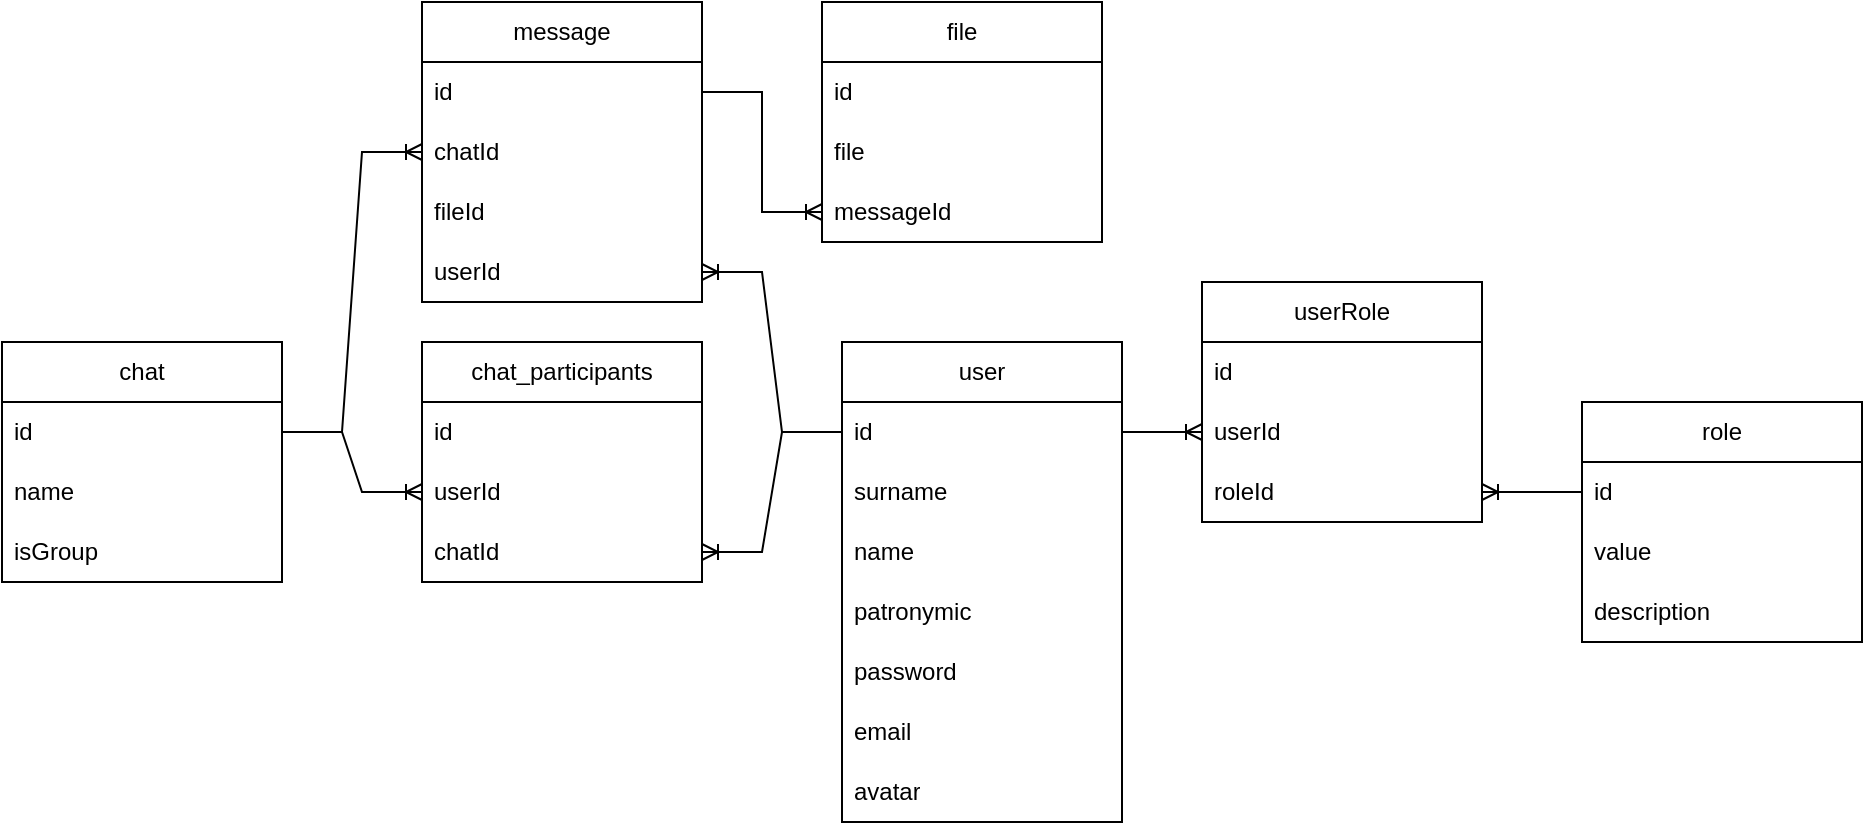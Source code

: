 <mxfile version="24.7.8">
  <diagram name="Страница — 1" id="vBBtMGWUauSHmGdQVdL8">
    <mxGraphModel dx="2261" dy="838" grid="1" gridSize="10" guides="1" tooltips="1" connect="1" arrows="1" fold="1" page="1" pageScale="1" pageWidth="827" pageHeight="1169" math="0" shadow="0">
      <root>
        <mxCell id="0" />
        <mxCell id="1" parent="0" />
        <mxCell id="bJIAP3y-xd6nq-yQxeQU-1" value="user" style="swimlane;fontStyle=0;childLayout=stackLayout;horizontal=1;startSize=30;horizontalStack=0;resizeParent=1;resizeParentMax=0;resizeLast=0;collapsible=1;marginBottom=0;whiteSpace=wrap;html=1;" vertex="1" parent="1">
          <mxGeometry x="50" y="300" width="140" height="240" as="geometry" />
        </mxCell>
        <mxCell id="bJIAP3y-xd6nq-yQxeQU-2" value="id" style="text;strokeColor=none;fillColor=none;align=left;verticalAlign=middle;spacingLeft=4;spacingRight=4;overflow=hidden;points=[[0,0.5],[1,0.5]];portConstraint=eastwest;rotatable=0;whiteSpace=wrap;html=1;" vertex="1" parent="bJIAP3y-xd6nq-yQxeQU-1">
          <mxGeometry y="30" width="140" height="30" as="geometry" />
        </mxCell>
        <mxCell id="bJIAP3y-xd6nq-yQxeQU-3" value="surname" style="text;strokeColor=none;fillColor=none;align=left;verticalAlign=middle;spacingLeft=4;spacingRight=4;overflow=hidden;points=[[0,0.5],[1,0.5]];portConstraint=eastwest;rotatable=0;whiteSpace=wrap;html=1;" vertex="1" parent="bJIAP3y-xd6nq-yQxeQU-1">
          <mxGeometry y="60" width="140" height="30" as="geometry" />
        </mxCell>
        <mxCell id="bJIAP3y-xd6nq-yQxeQU-4" value="name" style="text;strokeColor=none;fillColor=none;align=left;verticalAlign=middle;spacingLeft=4;spacingRight=4;overflow=hidden;points=[[0,0.5],[1,0.5]];portConstraint=eastwest;rotatable=0;whiteSpace=wrap;html=1;" vertex="1" parent="bJIAP3y-xd6nq-yQxeQU-1">
          <mxGeometry y="90" width="140" height="30" as="geometry" />
        </mxCell>
        <mxCell id="bJIAP3y-xd6nq-yQxeQU-9" value="patronymic" style="text;strokeColor=none;fillColor=none;align=left;verticalAlign=middle;spacingLeft=4;spacingRight=4;overflow=hidden;points=[[0,0.5],[1,0.5]];portConstraint=eastwest;rotatable=0;whiteSpace=wrap;html=1;" vertex="1" parent="bJIAP3y-xd6nq-yQxeQU-1">
          <mxGeometry y="120" width="140" height="30" as="geometry" />
        </mxCell>
        <mxCell id="bJIAP3y-xd6nq-yQxeQU-11" value="password" style="text;strokeColor=none;fillColor=none;align=left;verticalAlign=middle;spacingLeft=4;spacingRight=4;overflow=hidden;points=[[0,0.5],[1,0.5]];portConstraint=eastwest;rotatable=0;whiteSpace=wrap;html=1;" vertex="1" parent="bJIAP3y-xd6nq-yQxeQU-1">
          <mxGeometry y="150" width="140" height="30" as="geometry" />
        </mxCell>
        <mxCell id="bJIAP3y-xd6nq-yQxeQU-10" value="email" style="text;strokeColor=none;fillColor=none;align=left;verticalAlign=middle;spacingLeft=4;spacingRight=4;overflow=hidden;points=[[0,0.5],[1,0.5]];portConstraint=eastwest;rotatable=0;whiteSpace=wrap;html=1;" vertex="1" parent="bJIAP3y-xd6nq-yQxeQU-1">
          <mxGeometry y="180" width="140" height="30" as="geometry" />
        </mxCell>
        <mxCell id="bJIAP3y-xd6nq-yQxeQU-12" value="avatar" style="text;strokeColor=none;fillColor=none;align=left;verticalAlign=middle;spacingLeft=4;spacingRight=4;overflow=hidden;points=[[0,0.5],[1,0.5]];portConstraint=eastwest;rotatable=0;whiteSpace=wrap;html=1;" vertex="1" parent="bJIAP3y-xd6nq-yQxeQU-1">
          <mxGeometry y="210" width="140" height="30" as="geometry" />
        </mxCell>
        <mxCell id="bJIAP3y-xd6nq-yQxeQU-5" value="role" style="swimlane;fontStyle=0;childLayout=stackLayout;horizontal=1;startSize=30;horizontalStack=0;resizeParent=1;resizeParentMax=0;resizeLast=0;collapsible=1;marginBottom=0;whiteSpace=wrap;html=1;" vertex="1" parent="1">
          <mxGeometry x="420" y="330" width="140" height="120" as="geometry" />
        </mxCell>
        <mxCell id="bJIAP3y-xd6nq-yQxeQU-6" value="id" style="text;strokeColor=none;fillColor=none;align=left;verticalAlign=middle;spacingLeft=4;spacingRight=4;overflow=hidden;points=[[0,0.5],[1,0.5]];portConstraint=eastwest;rotatable=0;whiteSpace=wrap;html=1;" vertex="1" parent="bJIAP3y-xd6nq-yQxeQU-5">
          <mxGeometry y="30" width="140" height="30" as="geometry" />
        </mxCell>
        <mxCell id="bJIAP3y-xd6nq-yQxeQU-7" value="value" style="text;strokeColor=none;fillColor=none;align=left;verticalAlign=middle;spacingLeft=4;spacingRight=4;overflow=hidden;points=[[0,0.5],[1,0.5]];portConstraint=eastwest;rotatable=0;whiteSpace=wrap;html=1;" vertex="1" parent="bJIAP3y-xd6nq-yQxeQU-5">
          <mxGeometry y="60" width="140" height="30" as="geometry" />
        </mxCell>
        <mxCell id="bJIAP3y-xd6nq-yQxeQU-8" value="description" style="text;strokeColor=none;fillColor=none;align=left;verticalAlign=middle;spacingLeft=4;spacingRight=4;overflow=hidden;points=[[0,0.5],[1,0.5]];portConstraint=eastwest;rotatable=0;whiteSpace=wrap;html=1;" vertex="1" parent="bJIAP3y-xd6nq-yQxeQU-5">
          <mxGeometry y="90" width="140" height="30" as="geometry" />
        </mxCell>
        <mxCell id="bJIAP3y-xd6nq-yQxeQU-13" value="userRole" style="swimlane;fontStyle=0;childLayout=stackLayout;horizontal=1;startSize=30;horizontalStack=0;resizeParent=1;resizeParentMax=0;resizeLast=0;collapsible=1;marginBottom=0;whiteSpace=wrap;html=1;" vertex="1" parent="1">
          <mxGeometry x="230" y="270" width="140" height="120" as="geometry" />
        </mxCell>
        <mxCell id="bJIAP3y-xd6nq-yQxeQU-14" value="id" style="text;strokeColor=none;fillColor=none;align=left;verticalAlign=middle;spacingLeft=4;spacingRight=4;overflow=hidden;points=[[0,0.5],[1,0.5]];portConstraint=eastwest;rotatable=0;whiteSpace=wrap;html=1;" vertex="1" parent="bJIAP3y-xd6nq-yQxeQU-13">
          <mxGeometry y="30" width="140" height="30" as="geometry" />
        </mxCell>
        <mxCell id="bJIAP3y-xd6nq-yQxeQU-15" value="userId" style="text;strokeColor=none;fillColor=none;align=left;verticalAlign=middle;spacingLeft=4;spacingRight=4;overflow=hidden;points=[[0,0.5],[1,0.5]];portConstraint=eastwest;rotatable=0;whiteSpace=wrap;html=1;" vertex="1" parent="bJIAP3y-xd6nq-yQxeQU-13">
          <mxGeometry y="60" width="140" height="30" as="geometry" />
        </mxCell>
        <mxCell id="bJIAP3y-xd6nq-yQxeQU-16" value="roleId" style="text;strokeColor=none;fillColor=none;align=left;verticalAlign=middle;spacingLeft=4;spacingRight=4;overflow=hidden;points=[[0,0.5],[1,0.5]];portConstraint=eastwest;rotatable=0;whiteSpace=wrap;html=1;" vertex="1" parent="bJIAP3y-xd6nq-yQxeQU-13">
          <mxGeometry y="90" width="140" height="30" as="geometry" />
        </mxCell>
        <mxCell id="bJIAP3y-xd6nq-yQxeQU-17" value="" style="edgeStyle=entityRelationEdgeStyle;fontSize=12;html=1;endArrow=ERoneToMany;rounded=0;" edge="1" parent="1" source="bJIAP3y-xd6nq-yQxeQU-2" target="bJIAP3y-xd6nq-yQxeQU-15">
          <mxGeometry width="100" height="100" relative="1" as="geometry">
            <mxPoint x="180" y="480" as="sourcePoint" />
            <mxPoint x="280" y="380" as="targetPoint" />
          </mxGeometry>
        </mxCell>
        <mxCell id="bJIAP3y-xd6nq-yQxeQU-18" value="" style="edgeStyle=entityRelationEdgeStyle;fontSize=12;html=1;endArrow=ERoneToMany;rounded=0;" edge="1" parent="1" source="bJIAP3y-xd6nq-yQxeQU-6" target="bJIAP3y-xd6nq-yQxeQU-16">
          <mxGeometry width="100" height="100" relative="1" as="geometry">
            <mxPoint x="440" y="570" as="sourcePoint" />
            <mxPoint x="540" y="470" as="targetPoint" />
          </mxGeometry>
        </mxCell>
        <mxCell id="bJIAP3y-xd6nq-yQxeQU-39" value="chat" style="swimlane;fontStyle=0;childLayout=stackLayout;horizontal=1;startSize=30;horizontalStack=0;resizeParent=1;resizeParentMax=0;resizeLast=0;collapsible=1;marginBottom=0;whiteSpace=wrap;html=1;" vertex="1" parent="1">
          <mxGeometry x="-370" y="300" width="140" height="120" as="geometry" />
        </mxCell>
        <mxCell id="bJIAP3y-xd6nq-yQxeQU-40" value="id" style="text;strokeColor=none;fillColor=none;align=left;verticalAlign=middle;spacingLeft=4;spacingRight=4;overflow=hidden;points=[[0,0.5],[1,0.5]];portConstraint=eastwest;rotatable=0;whiteSpace=wrap;html=1;" vertex="1" parent="bJIAP3y-xd6nq-yQxeQU-39">
          <mxGeometry y="30" width="140" height="30" as="geometry" />
        </mxCell>
        <mxCell id="bJIAP3y-xd6nq-yQxeQU-41" value="name" style="text;strokeColor=none;fillColor=none;align=left;verticalAlign=middle;spacingLeft=4;spacingRight=4;overflow=hidden;points=[[0,0.5],[1,0.5]];portConstraint=eastwest;rotatable=0;whiteSpace=wrap;html=1;" vertex="1" parent="bJIAP3y-xd6nq-yQxeQU-39">
          <mxGeometry y="60" width="140" height="30" as="geometry" />
        </mxCell>
        <mxCell id="bJIAP3y-xd6nq-yQxeQU-42" value="isGroup" style="text;strokeColor=none;fillColor=none;align=left;verticalAlign=middle;spacingLeft=4;spacingRight=4;overflow=hidden;points=[[0,0.5],[1,0.5]];portConstraint=eastwest;rotatable=0;whiteSpace=wrap;html=1;" vertex="1" parent="bJIAP3y-xd6nq-yQxeQU-39">
          <mxGeometry y="90" width="140" height="30" as="geometry" />
        </mxCell>
        <mxCell id="bJIAP3y-xd6nq-yQxeQU-43" value="chat_participants" style="swimlane;fontStyle=0;childLayout=stackLayout;horizontal=1;startSize=30;horizontalStack=0;resizeParent=1;resizeParentMax=0;resizeLast=0;collapsible=1;marginBottom=0;whiteSpace=wrap;html=1;" vertex="1" parent="1">
          <mxGeometry x="-160" y="300" width="140" height="120" as="geometry" />
        </mxCell>
        <mxCell id="bJIAP3y-xd6nq-yQxeQU-44" value="id" style="text;strokeColor=none;fillColor=none;align=left;verticalAlign=middle;spacingLeft=4;spacingRight=4;overflow=hidden;points=[[0,0.5],[1,0.5]];portConstraint=eastwest;rotatable=0;whiteSpace=wrap;html=1;" vertex="1" parent="bJIAP3y-xd6nq-yQxeQU-43">
          <mxGeometry y="30" width="140" height="30" as="geometry" />
        </mxCell>
        <mxCell id="bJIAP3y-xd6nq-yQxeQU-45" value="userId" style="text;strokeColor=none;fillColor=none;align=left;verticalAlign=middle;spacingLeft=4;spacingRight=4;overflow=hidden;points=[[0,0.5],[1,0.5]];portConstraint=eastwest;rotatable=0;whiteSpace=wrap;html=1;" vertex="1" parent="bJIAP3y-xd6nq-yQxeQU-43">
          <mxGeometry y="60" width="140" height="30" as="geometry" />
        </mxCell>
        <mxCell id="bJIAP3y-xd6nq-yQxeQU-46" value="chatId" style="text;strokeColor=none;fillColor=none;align=left;verticalAlign=middle;spacingLeft=4;spacingRight=4;overflow=hidden;points=[[0,0.5],[1,0.5]];portConstraint=eastwest;rotatable=0;whiteSpace=wrap;html=1;" vertex="1" parent="bJIAP3y-xd6nq-yQxeQU-43">
          <mxGeometry y="90" width="140" height="30" as="geometry" />
        </mxCell>
        <mxCell id="bJIAP3y-xd6nq-yQxeQU-47" value="" style="edgeStyle=entityRelationEdgeStyle;fontSize=12;html=1;endArrow=ERoneToMany;rounded=0;" edge="1" parent="1" source="bJIAP3y-xd6nq-yQxeQU-40" target="bJIAP3y-xd6nq-yQxeQU-45">
          <mxGeometry width="100" height="100" relative="1" as="geometry">
            <mxPoint x="-290" y="570" as="sourcePoint" />
            <mxPoint x="-190" y="470" as="targetPoint" />
          </mxGeometry>
        </mxCell>
        <mxCell id="bJIAP3y-xd6nq-yQxeQU-48" value="" style="edgeStyle=entityRelationEdgeStyle;fontSize=12;html=1;endArrow=ERoneToMany;rounded=0;" edge="1" parent="1" source="bJIAP3y-xd6nq-yQxeQU-2" target="bJIAP3y-xd6nq-yQxeQU-46">
          <mxGeometry width="100" height="100" relative="1" as="geometry">
            <mxPoint x="-200" y="620" as="sourcePoint" />
            <mxPoint x="-100" y="520" as="targetPoint" />
          </mxGeometry>
        </mxCell>
        <mxCell id="bJIAP3y-xd6nq-yQxeQU-49" value="message" style="swimlane;fontStyle=0;childLayout=stackLayout;horizontal=1;startSize=30;horizontalStack=0;resizeParent=1;resizeParentMax=0;resizeLast=0;collapsible=1;marginBottom=0;whiteSpace=wrap;html=1;" vertex="1" parent="1">
          <mxGeometry x="-160" y="130" width="140" height="150" as="geometry" />
        </mxCell>
        <mxCell id="bJIAP3y-xd6nq-yQxeQU-50" value="id" style="text;strokeColor=none;fillColor=none;align=left;verticalAlign=middle;spacingLeft=4;spacingRight=4;overflow=hidden;points=[[0,0.5],[1,0.5]];portConstraint=eastwest;rotatable=0;whiteSpace=wrap;html=1;" vertex="1" parent="bJIAP3y-xd6nq-yQxeQU-49">
          <mxGeometry y="30" width="140" height="30" as="geometry" />
        </mxCell>
        <mxCell id="bJIAP3y-xd6nq-yQxeQU-51" value="chatId" style="text;strokeColor=none;fillColor=none;align=left;verticalAlign=middle;spacingLeft=4;spacingRight=4;overflow=hidden;points=[[0,0.5],[1,0.5]];portConstraint=eastwest;rotatable=0;whiteSpace=wrap;html=1;" vertex="1" parent="bJIAP3y-xd6nq-yQxeQU-49">
          <mxGeometry y="60" width="140" height="30" as="geometry" />
        </mxCell>
        <mxCell id="bJIAP3y-xd6nq-yQxeQU-52" value="fileId" style="text;strokeColor=none;fillColor=none;align=left;verticalAlign=middle;spacingLeft=4;spacingRight=4;overflow=hidden;points=[[0,0.5],[1,0.5]];portConstraint=eastwest;rotatable=0;whiteSpace=wrap;html=1;" vertex="1" parent="bJIAP3y-xd6nq-yQxeQU-49">
          <mxGeometry y="90" width="140" height="30" as="geometry" />
        </mxCell>
        <mxCell id="bJIAP3y-xd6nq-yQxeQU-56" value="userId" style="text;strokeColor=none;fillColor=none;align=left;verticalAlign=middle;spacingLeft=4;spacingRight=4;overflow=hidden;points=[[0,0.5],[1,0.5]];portConstraint=eastwest;rotatable=0;whiteSpace=wrap;html=1;" vertex="1" parent="bJIAP3y-xd6nq-yQxeQU-49">
          <mxGeometry y="120" width="140" height="30" as="geometry" />
        </mxCell>
        <mxCell id="bJIAP3y-xd6nq-yQxeQU-53" value="" style="edgeStyle=entityRelationEdgeStyle;fontSize=12;html=1;endArrow=ERoneToMany;rounded=0;" edge="1" parent="1" source="bJIAP3y-xd6nq-yQxeQU-40" target="bJIAP3y-xd6nq-yQxeQU-51">
          <mxGeometry width="100" height="100" relative="1" as="geometry">
            <mxPoint x="-510" y="390" as="sourcePoint" />
            <mxPoint x="-410" y="290" as="targetPoint" />
          </mxGeometry>
        </mxCell>
        <mxCell id="bJIAP3y-xd6nq-yQxeQU-55" value="" style="edgeStyle=entityRelationEdgeStyle;fontSize=12;html=1;endArrow=ERoneToMany;rounded=0;" edge="1" parent="1" source="bJIAP3y-xd6nq-yQxeQU-2" target="bJIAP3y-xd6nq-yQxeQU-56">
          <mxGeometry width="100" height="100" relative="1" as="geometry">
            <mxPoint x="200" y="175" as="sourcePoint" />
            <mxPoint x="90" y="10" as="targetPoint" />
          </mxGeometry>
        </mxCell>
        <mxCell id="bJIAP3y-xd6nq-yQxeQU-57" value="file" style="swimlane;fontStyle=0;childLayout=stackLayout;horizontal=1;startSize=30;horizontalStack=0;resizeParent=1;resizeParentMax=0;resizeLast=0;collapsible=1;marginBottom=0;whiteSpace=wrap;html=1;" vertex="1" parent="1">
          <mxGeometry x="40" y="130" width="140" height="120" as="geometry" />
        </mxCell>
        <mxCell id="bJIAP3y-xd6nq-yQxeQU-58" value="id" style="text;strokeColor=none;fillColor=none;align=left;verticalAlign=middle;spacingLeft=4;spacingRight=4;overflow=hidden;points=[[0,0.5],[1,0.5]];portConstraint=eastwest;rotatable=0;whiteSpace=wrap;html=1;" vertex="1" parent="bJIAP3y-xd6nq-yQxeQU-57">
          <mxGeometry y="30" width="140" height="30" as="geometry" />
        </mxCell>
        <mxCell id="bJIAP3y-xd6nq-yQxeQU-62" value="file" style="text;strokeColor=none;fillColor=none;align=left;verticalAlign=middle;spacingLeft=4;spacingRight=4;overflow=hidden;points=[[0,0.5],[1,0.5]];portConstraint=eastwest;rotatable=0;whiteSpace=wrap;html=1;" vertex="1" parent="bJIAP3y-xd6nq-yQxeQU-57">
          <mxGeometry y="60" width="140" height="30" as="geometry" />
        </mxCell>
        <mxCell id="bJIAP3y-xd6nq-yQxeQU-59" value="messageId" style="text;strokeColor=none;fillColor=none;align=left;verticalAlign=middle;spacingLeft=4;spacingRight=4;overflow=hidden;points=[[0,0.5],[1,0.5]];portConstraint=eastwest;rotatable=0;whiteSpace=wrap;html=1;" vertex="1" parent="bJIAP3y-xd6nq-yQxeQU-57">
          <mxGeometry y="90" width="140" height="30" as="geometry" />
        </mxCell>
        <mxCell id="bJIAP3y-xd6nq-yQxeQU-61" value="" style="edgeStyle=entityRelationEdgeStyle;fontSize=12;html=1;endArrow=ERoneToMany;rounded=0;" edge="1" parent="1" source="bJIAP3y-xd6nq-yQxeQU-50" target="bJIAP3y-xd6nq-yQxeQU-59">
          <mxGeometry width="100" height="100" relative="1" as="geometry">
            <mxPoint x="-10" y="220" as="sourcePoint" />
            <mxPoint x="90" y="120" as="targetPoint" />
          </mxGeometry>
        </mxCell>
      </root>
    </mxGraphModel>
  </diagram>
</mxfile>

